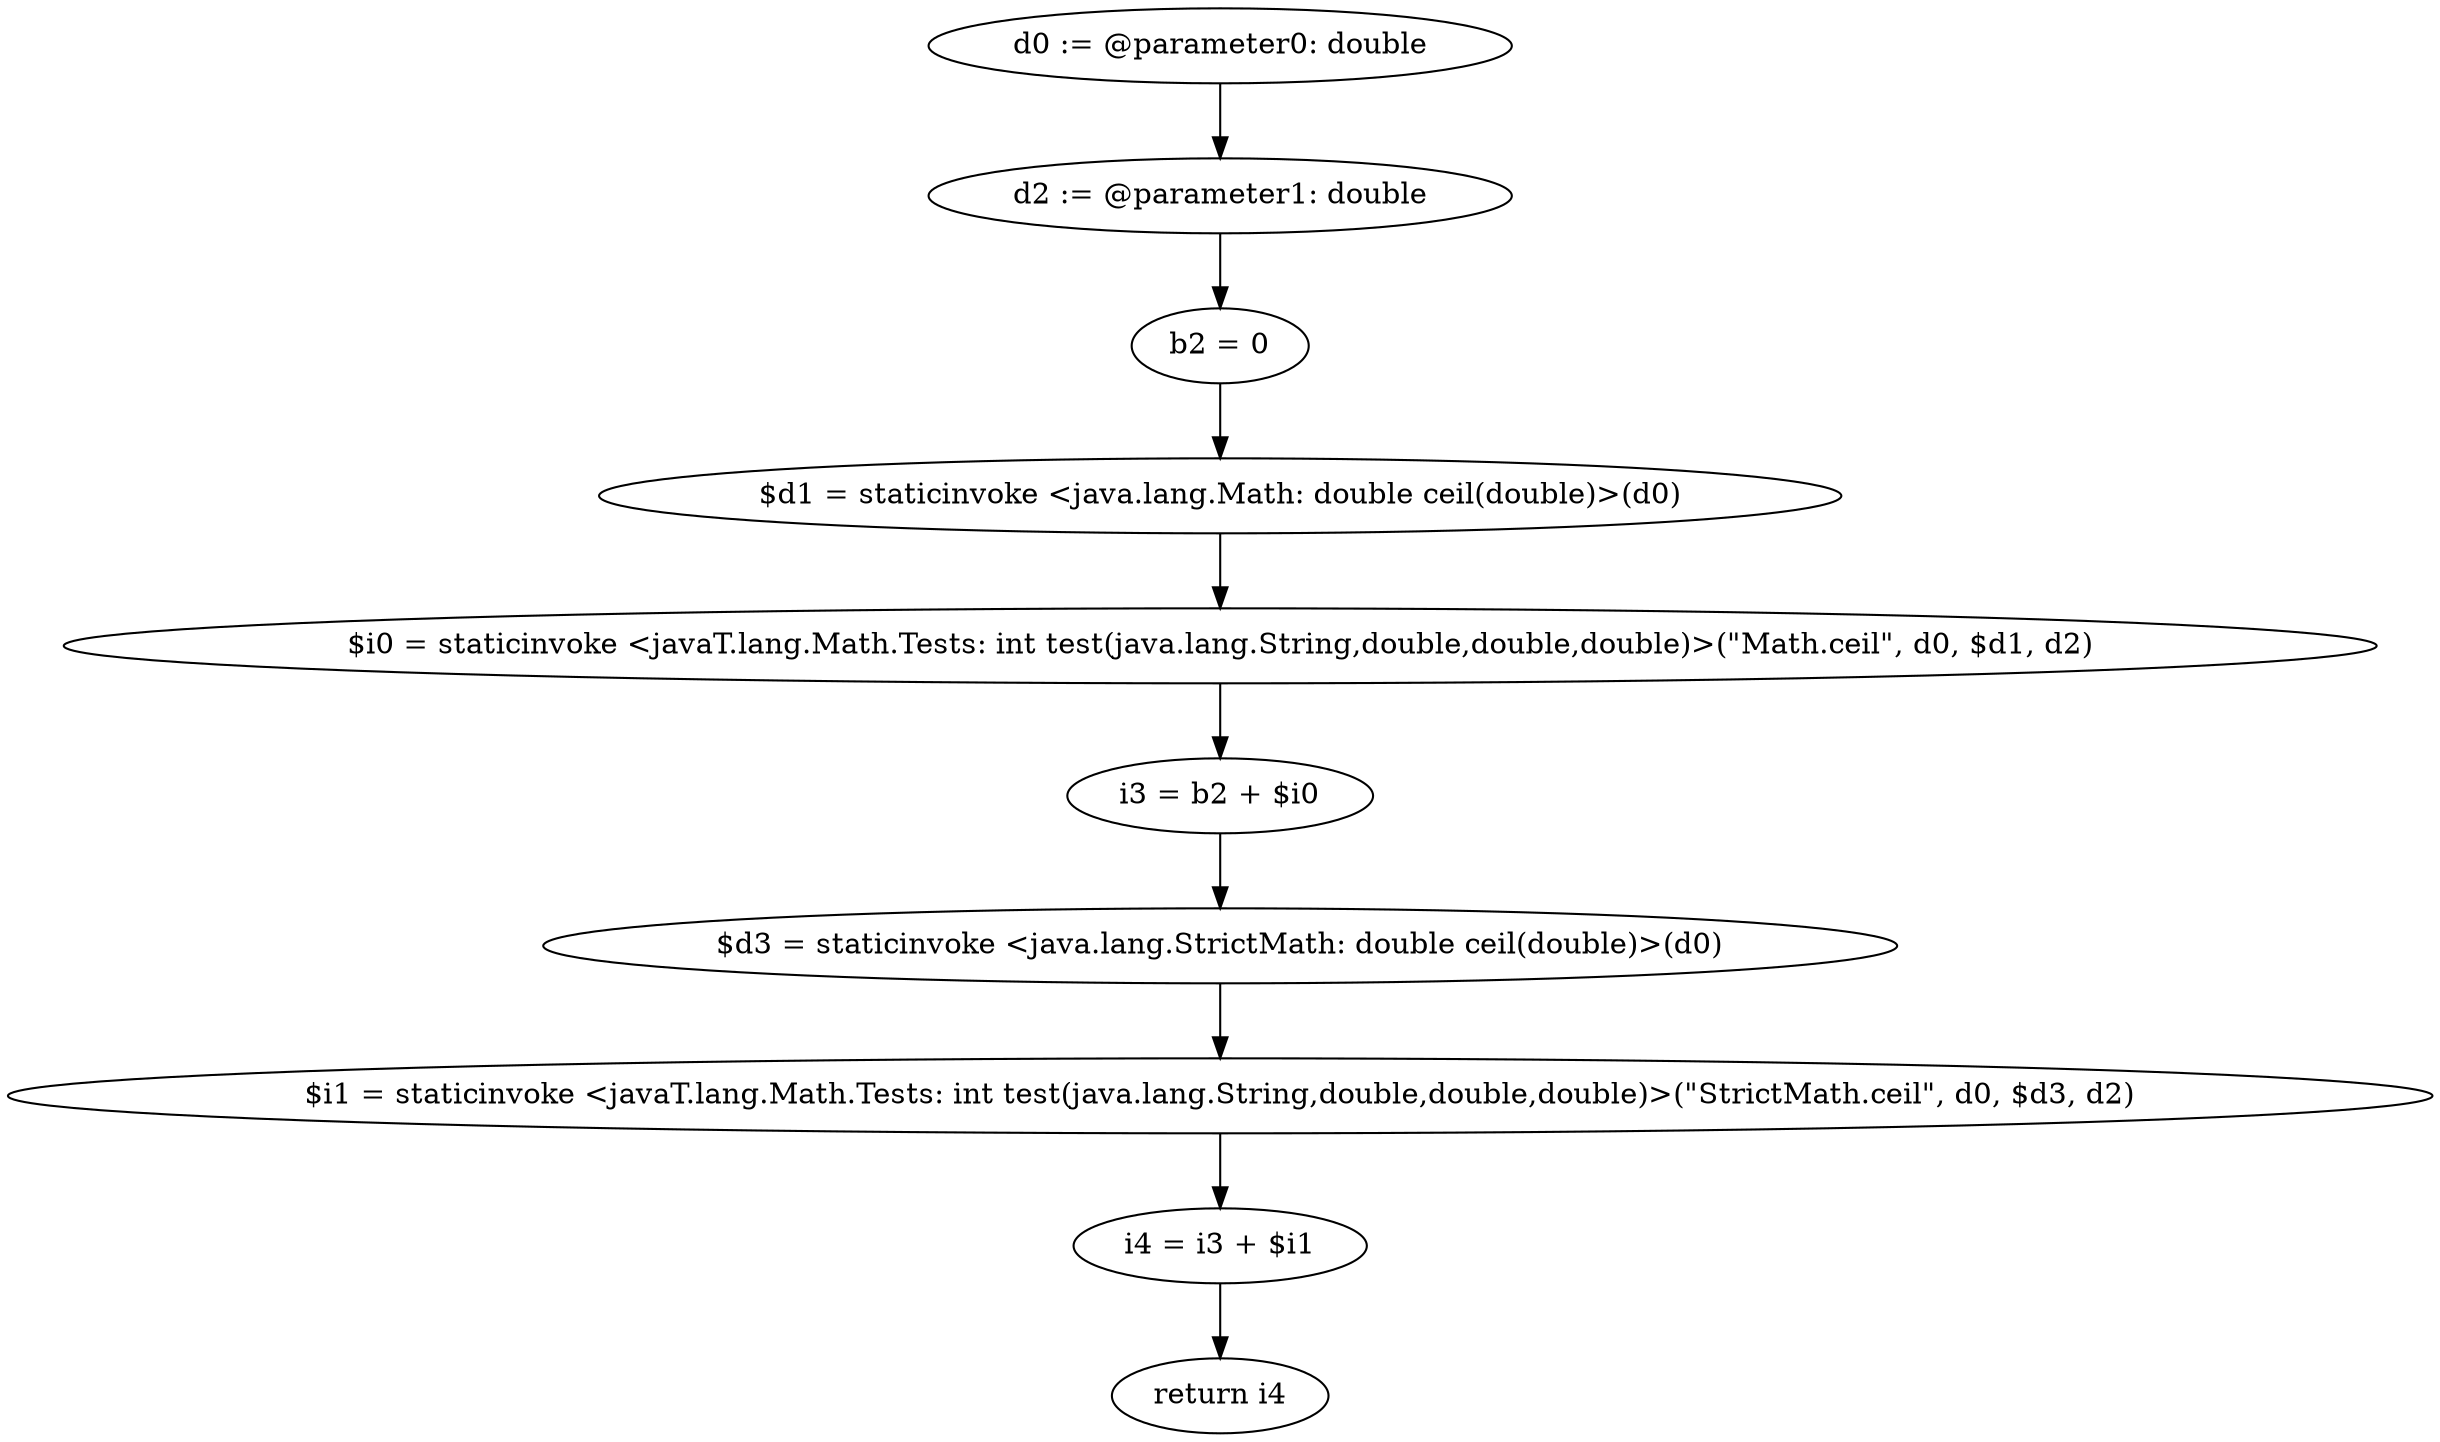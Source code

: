 digraph "unitGraph" {
    "d0 := @parameter0: double"
    "d2 := @parameter1: double"
    "b2 = 0"
    "$d1 = staticinvoke <java.lang.Math: double ceil(double)>(d0)"
    "$i0 = staticinvoke <javaT.lang.Math.Tests: int test(java.lang.String,double,double,double)>(\"Math.ceil\", d0, $d1, d2)"
    "i3 = b2 + $i0"
    "$d3 = staticinvoke <java.lang.StrictMath: double ceil(double)>(d0)"
    "$i1 = staticinvoke <javaT.lang.Math.Tests: int test(java.lang.String,double,double,double)>(\"StrictMath.ceil\", d0, $d3, d2)"
    "i4 = i3 + $i1"
    "return i4"
    "d0 := @parameter0: double"->"d2 := @parameter1: double";
    "d2 := @parameter1: double"->"b2 = 0";
    "b2 = 0"->"$d1 = staticinvoke <java.lang.Math: double ceil(double)>(d0)";
    "$d1 = staticinvoke <java.lang.Math: double ceil(double)>(d0)"->"$i0 = staticinvoke <javaT.lang.Math.Tests: int test(java.lang.String,double,double,double)>(\"Math.ceil\", d0, $d1, d2)";
    "$i0 = staticinvoke <javaT.lang.Math.Tests: int test(java.lang.String,double,double,double)>(\"Math.ceil\", d0, $d1, d2)"->"i3 = b2 + $i0";
    "i3 = b2 + $i0"->"$d3 = staticinvoke <java.lang.StrictMath: double ceil(double)>(d0)";
    "$d3 = staticinvoke <java.lang.StrictMath: double ceil(double)>(d0)"->"$i1 = staticinvoke <javaT.lang.Math.Tests: int test(java.lang.String,double,double,double)>(\"StrictMath.ceil\", d0, $d3, d2)";
    "$i1 = staticinvoke <javaT.lang.Math.Tests: int test(java.lang.String,double,double,double)>(\"StrictMath.ceil\", d0, $d3, d2)"->"i4 = i3 + $i1";
    "i4 = i3 + $i1"->"return i4";
}
